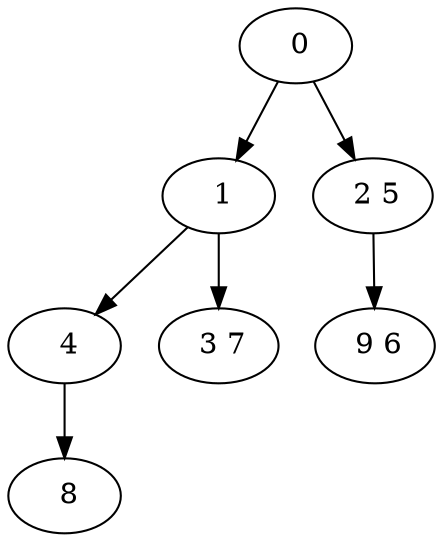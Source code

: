 digraph mytree {
" 0" -> " 1";
" 0" -> " 2 5";
" 1" -> " 4";
" 1" -> " 3 7";
" 2 5" -> " 9 6";
" 4" -> " 8";
" 3 7";
" 8";
" 9 6";
}
